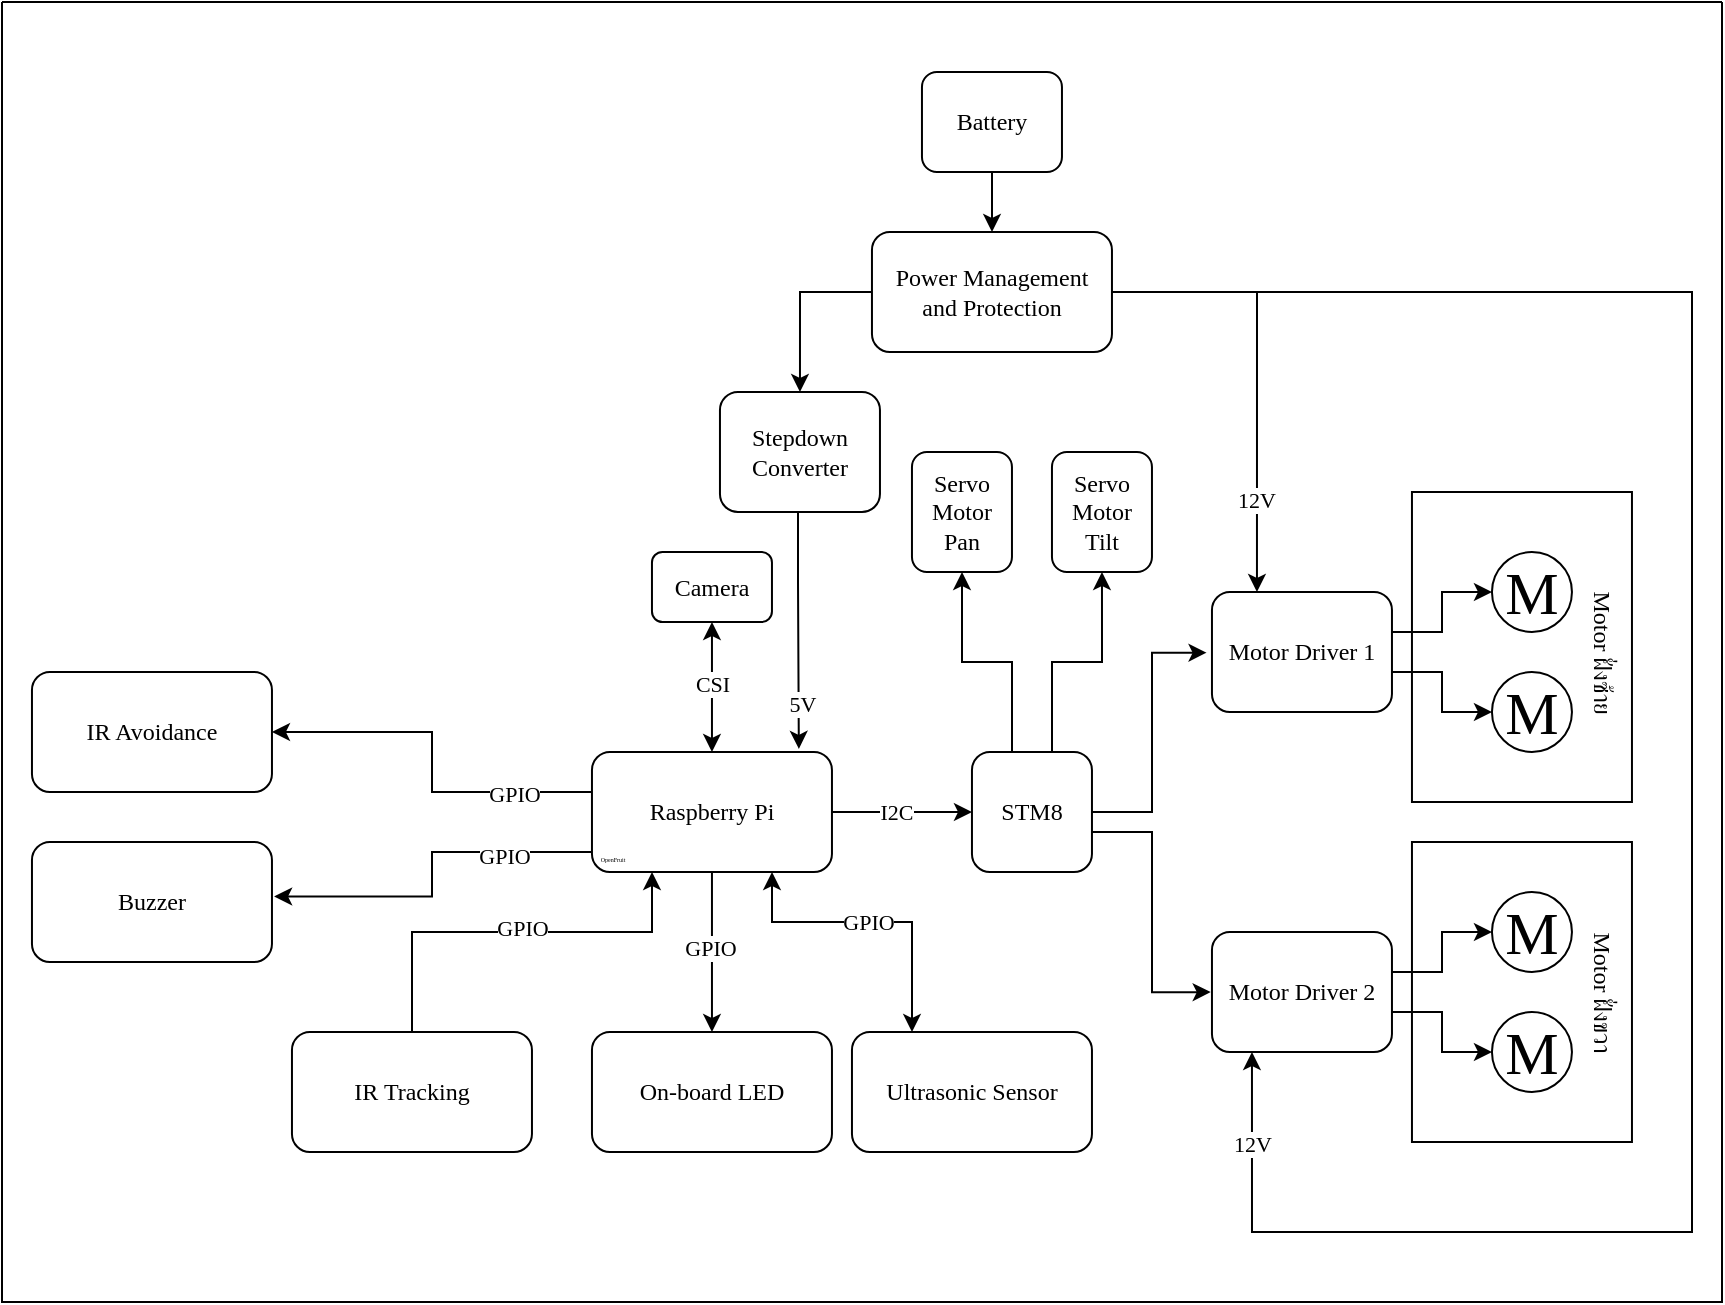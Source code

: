 <mxfile version="26.0.9">
  <diagram name="Page-1" id="KJ2CoAAkBJzV66dclzXa">
    <mxGraphModel dx="1185" dy="688" grid="1" gridSize="10" guides="1" tooltips="1" connect="1" arrows="1" fold="1" page="1" pageScale="1" pageWidth="2336" pageHeight="1654" math="0" shadow="0">
      <root>
        <mxCell id="0" />
        <mxCell id="1" parent="0" />
        <mxCell id="oN9IETQt-yYeFzmijskH-64" value="" style="swimlane;startSize=0;fontFamily=Bai Jamjuree;" parent="1" vertex="1">
          <mxGeometry x="700" y="230" width="860" height="650" as="geometry">
            <mxRectangle x="700" y="230" width="50" height="40" as="alternateBounds" />
          </mxGeometry>
        </mxCell>
        <mxCell id="oN9IETQt-yYeFzmijskH-3" style="edgeStyle=orthogonalEdgeStyle;rounded=0;orthogonalLoop=1;jettySize=auto;html=1;entryX=0;entryY=0.5;entryDx=0;entryDy=0;fontFamily=Bai Jamjuree;" parent="oN9IETQt-yYeFzmijskH-64" source="oN9IETQt-yYeFzmijskH-1" target="oN9IETQt-yYeFzmijskH-2" edge="1">
          <mxGeometry relative="1" as="geometry" />
        </mxCell>
        <mxCell id="oN9IETQt-yYeFzmijskH-44" value="I2C" style="edgeLabel;html=1;align=center;verticalAlign=middle;resizable=0;points=[];fontFamily=Bai Jamjuree;" parent="oN9IETQt-yYeFzmijskH-3" vertex="1" connectable="0">
          <mxGeometry x="-0.086" relative="1" as="geometry">
            <mxPoint as="offset" />
          </mxGeometry>
        </mxCell>
        <mxCell id="oN9IETQt-yYeFzmijskH-26" style="edgeStyle=orthogonalEdgeStyle;rounded=0;orthogonalLoop=1;jettySize=auto;html=1;startArrow=classic;startFill=1;fontFamily=Bai Jamjuree;" parent="oN9IETQt-yYeFzmijskH-64" source="oN9IETQt-yYeFzmijskH-1" target="oN9IETQt-yYeFzmijskH-27" edge="1">
          <mxGeometry relative="1" as="geometry">
            <mxPoint x="354.98" y="305" as="targetPoint" />
          </mxGeometry>
        </mxCell>
        <mxCell id="oN9IETQt-yYeFzmijskH-38" value="CSI" style="edgeLabel;html=1;align=center;verticalAlign=middle;resizable=0;points=[];fontFamily=Bai Jamjuree;" parent="oN9IETQt-yYeFzmijskH-26" vertex="1" connectable="0">
          <mxGeometry x="0.221" y="1" relative="1" as="geometry">
            <mxPoint x="1" y="5" as="offset" />
          </mxGeometry>
        </mxCell>
        <mxCell id="oN9IETQt-yYeFzmijskH-28" style="edgeStyle=orthogonalEdgeStyle;rounded=0;orthogonalLoop=1;jettySize=auto;html=1;startArrow=classic;startFill=1;fontFamily=Bai Jamjuree;" parent="oN9IETQt-yYeFzmijskH-64" source="oN9IETQt-yYeFzmijskH-1" target="oN9IETQt-yYeFzmijskH-29" edge="1">
          <mxGeometry relative="1" as="geometry">
            <mxPoint x="354.98" y="495" as="targetPoint" />
            <Array as="points">
              <mxPoint x="384.98" y="460" />
              <mxPoint x="454.98" y="460" />
            </Array>
          </mxGeometry>
        </mxCell>
        <mxCell id="oN9IETQt-yYeFzmijskH-43" value="GPIO" style="edgeLabel;html=1;align=center;verticalAlign=middle;resizable=0;points=[];fontFamily=Bai Jamjuree;" parent="oN9IETQt-yYeFzmijskH-28" vertex="1" connectable="0">
          <mxGeometry x="-0.03" relative="1" as="geometry">
            <mxPoint as="offset" />
          </mxGeometry>
        </mxCell>
        <mxCell id="oN9IETQt-yYeFzmijskH-30" style="edgeStyle=orthogonalEdgeStyle;rounded=0;orthogonalLoop=1;jettySize=auto;html=1;fontFamily=Bai Jamjuree;" parent="oN9IETQt-yYeFzmijskH-64" source="oN9IETQt-yYeFzmijskH-1" target="oN9IETQt-yYeFzmijskH-31" edge="1">
          <mxGeometry relative="1" as="geometry">
            <mxPoint x="194.98" y="315" as="targetPoint" />
            <Array as="points">
              <mxPoint x="214.98" y="395" />
              <mxPoint x="214.98" y="365" />
            </Array>
          </mxGeometry>
        </mxCell>
        <mxCell id="oN9IETQt-yYeFzmijskH-39" value="GPIO" style="edgeLabel;html=1;align=center;verticalAlign=middle;resizable=0;points=[];fontFamily=Bai Jamjuree;" parent="oN9IETQt-yYeFzmijskH-30" vertex="1" connectable="0">
          <mxGeometry x="-0.585" y="1" relative="1" as="geometry">
            <mxPoint as="offset" />
          </mxGeometry>
        </mxCell>
        <mxCell id="oN9IETQt-yYeFzmijskH-32" style="edgeStyle=orthogonalEdgeStyle;rounded=0;orthogonalLoop=1;jettySize=auto;html=1;entryX=1.009;entryY=0.454;entryDx=0;entryDy=0;entryPerimeter=0;fontFamily=Bai Jamjuree;" parent="oN9IETQt-yYeFzmijskH-64" source="oN9IETQt-yYeFzmijskH-1" target="oN9IETQt-yYeFzmijskH-33" edge="1">
          <mxGeometry relative="1" as="geometry">
            <mxPoint x="174.98" y="475" as="targetPoint" />
            <Array as="points">
              <mxPoint x="214.98" y="425" />
              <mxPoint x="214.98" y="447" />
            </Array>
          </mxGeometry>
        </mxCell>
        <mxCell id="oN9IETQt-yYeFzmijskH-40" value="GPIO" style="edgeLabel;html=1;align=center;verticalAlign=middle;resizable=0;points=[];fontFamily=Bai Jamjuree;" parent="oN9IETQt-yYeFzmijskH-32" vertex="1" connectable="0">
          <mxGeometry x="-0.507" y="2" relative="1" as="geometry">
            <mxPoint as="offset" />
          </mxGeometry>
        </mxCell>
        <mxCell id="oN9IETQt-yYeFzmijskH-34" style="edgeStyle=orthogonalEdgeStyle;rounded=0;orthogonalLoop=1;jettySize=auto;html=1;startArrow=classic;startFill=1;endArrow=none;endFill=0;fontFamily=Bai Jamjuree;" parent="oN9IETQt-yYeFzmijskH-64" source="oN9IETQt-yYeFzmijskH-1" target="oN9IETQt-yYeFzmijskH-35" edge="1">
          <mxGeometry relative="1" as="geometry">
            <mxPoint x="204.98" y="505" as="targetPoint" />
            <Array as="points">
              <mxPoint x="324.98" y="465" />
              <mxPoint x="204.98" y="465" />
            </Array>
          </mxGeometry>
        </mxCell>
        <mxCell id="oN9IETQt-yYeFzmijskH-41" value="GPIO" style="edgeLabel;html=1;align=center;verticalAlign=middle;resizable=0;points=[];fontFamily=Bai Jamjuree;" parent="oN9IETQt-yYeFzmijskH-34" vertex="1" connectable="0">
          <mxGeometry x="-0.044" y="-2" relative="1" as="geometry">
            <mxPoint as="offset" />
          </mxGeometry>
        </mxCell>
        <mxCell id="oN9IETQt-yYeFzmijskH-36" style="edgeStyle=orthogonalEdgeStyle;rounded=0;orthogonalLoop=1;jettySize=auto;html=1;fontFamily=Bai Jamjuree;" parent="oN9IETQt-yYeFzmijskH-64" source="oN9IETQt-yYeFzmijskH-1" target="oN9IETQt-yYeFzmijskH-37" edge="1">
          <mxGeometry relative="1" as="geometry">
            <mxPoint x="354.98" y="545" as="targetPoint" />
          </mxGeometry>
        </mxCell>
        <mxCell id="oN9IETQt-yYeFzmijskH-42" value="GPIO" style="edgeLabel;html=1;align=center;verticalAlign=middle;resizable=0;points=[];fontFamily=Bai Jamjuree;" parent="oN9IETQt-yYeFzmijskH-36" vertex="1" connectable="0">
          <mxGeometry x="-0.051" y="-1" relative="1" as="geometry">
            <mxPoint as="offset" />
          </mxGeometry>
        </mxCell>
        <mxCell id="oN9IETQt-yYeFzmijskH-1" value="Raspberry Pi" style="rounded=1;whiteSpace=wrap;html=1;fontFamily=Bai Jamjuree;" parent="oN9IETQt-yYeFzmijskH-64" vertex="1">
          <mxGeometry x="294.98" y="375" width="120" height="60" as="geometry" />
        </mxCell>
        <mxCell id="oN9IETQt-yYeFzmijskH-7" style="edgeStyle=orthogonalEdgeStyle;rounded=0;orthogonalLoop=1;jettySize=auto;html=1;entryX=-0.007;entryY=0.501;entryDx=0;entryDy=0;entryPerimeter=0;fontFamily=Bai Jamjuree;" parent="oN9IETQt-yYeFzmijskH-64" source="oN9IETQt-yYeFzmijskH-2" target="oN9IETQt-yYeFzmijskH-16" edge="1">
          <mxGeometry relative="1" as="geometry">
            <mxPoint x="604.98" y="475" as="targetPoint" />
            <Array as="points">
              <mxPoint x="574.98" y="415" />
              <mxPoint x="574.98" y="495" />
            </Array>
          </mxGeometry>
        </mxCell>
        <mxCell id="oN9IETQt-yYeFzmijskH-22" style="edgeStyle=orthogonalEdgeStyle;rounded=0;orthogonalLoop=1;jettySize=auto;html=1;fontFamily=Bai Jamjuree;" parent="oN9IETQt-yYeFzmijskH-64" source="oN9IETQt-yYeFzmijskH-2" target="oN9IETQt-yYeFzmijskH-23" edge="1">
          <mxGeometry relative="1" as="geometry">
            <mxPoint x="514.98" y="285" as="targetPoint" />
            <Array as="points">
              <mxPoint x="504.98" y="330" />
              <mxPoint x="479.98" y="330" />
            </Array>
          </mxGeometry>
        </mxCell>
        <mxCell id="oN9IETQt-yYeFzmijskH-25" style="edgeStyle=orthogonalEdgeStyle;rounded=0;orthogonalLoop=1;jettySize=auto;html=1;entryX=0.5;entryY=1;entryDx=0;entryDy=0;fontFamily=Bai Jamjuree;" parent="oN9IETQt-yYeFzmijskH-64" source="oN9IETQt-yYeFzmijskH-2" target="oN9IETQt-yYeFzmijskH-24" edge="1">
          <mxGeometry relative="1" as="geometry">
            <Array as="points">
              <mxPoint x="524.98" y="330" />
              <mxPoint x="549.98" y="330" />
            </Array>
          </mxGeometry>
        </mxCell>
        <mxCell id="oN9IETQt-yYeFzmijskH-2" value="STM8" style="rounded=1;whiteSpace=wrap;html=1;fontFamily=Bai Jamjuree;" parent="oN9IETQt-yYeFzmijskH-64" vertex="1">
          <mxGeometry x="484.98" y="375" width="60" height="60" as="geometry" />
        </mxCell>
        <mxCell id="oN9IETQt-yYeFzmijskH-12" style="edgeStyle=orthogonalEdgeStyle;rounded=0;orthogonalLoop=1;jettySize=auto;html=1;entryX=0;entryY=0.5;entryDx=0;entryDy=0;fontFamily=Bai Jamjuree;" parent="oN9IETQt-yYeFzmijskH-64" source="oN9IETQt-yYeFzmijskH-4" target="oN9IETQt-yYeFzmijskH-10" edge="1">
          <mxGeometry relative="1" as="geometry">
            <Array as="points">
              <mxPoint x="719.98" y="335" />
              <mxPoint x="719.98" y="355" />
            </Array>
          </mxGeometry>
        </mxCell>
        <mxCell id="oN9IETQt-yYeFzmijskH-4" value="Motor Driver 1" style="rounded=1;whiteSpace=wrap;html=1;fontFamily=Bai Jamjuree;" parent="oN9IETQt-yYeFzmijskH-64" vertex="1">
          <mxGeometry x="604.98" y="295" width="90" height="60" as="geometry" />
        </mxCell>
        <mxCell id="oN9IETQt-yYeFzmijskH-6" style="edgeStyle=orthogonalEdgeStyle;rounded=0;orthogonalLoop=1;jettySize=auto;html=1;entryX=-0.03;entryY=0.506;entryDx=0;entryDy=0;entryPerimeter=0;fontFamily=Bai Jamjuree;" parent="oN9IETQt-yYeFzmijskH-64" source="oN9IETQt-yYeFzmijskH-2" target="oN9IETQt-yYeFzmijskH-4" edge="1">
          <mxGeometry relative="1" as="geometry">
            <Array as="points">
              <mxPoint x="574.98" y="405" />
              <mxPoint x="574.98" y="325" />
            </Array>
          </mxGeometry>
        </mxCell>
        <mxCell id="oN9IETQt-yYeFzmijskH-9" value="&lt;font style=&quot;font-size: 30px;&quot;&gt;M&lt;/font&gt;" style="ellipse;whiteSpace=wrap;html=1;fontFamily=Bai Jamjuree;" parent="oN9IETQt-yYeFzmijskH-64" vertex="1">
          <mxGeometry x="744.98" y="275" width="40" height="40" as="geometry" />
        </mxCell>
        <mxCell id="oN9IETQt-yYeFzmijskH-10" value="&lt;font style=&quot;font-size: 30px;&quot;&gt;M&lt;/font&gt;" style="ellipse;whiteSpace=wrap;html=1;fontFamily=Bai Jamjuree;" parent="oN9IETQt-yYeFzmijskH-64" vertex="1">
          <mxGeometry x="744.98" y="335" width="40" height="40" as="geometry" />
        </mxCell>
        <mxCell id="oN9IETQt-yYeFzmijskH-11" style="edgeStyle=orthogonalEdgeStyle;rounded=0;orthogonalLoop=1;jettySize=auto;html=1;entryX=0;entryY=0.5;entryDx=0;entryDy=0;fontFamily=Bai Jamjuree;" parent="oN9IETQt-yYeFzmijskH-64" source="oN9IETQt-yYeFzmijskH-4" target="oN9IETQt-yYeFzmijskH-9" edge="1">
          <mxGeometry relative="1" as="geometry">
            <Array as="points">
              <mxPoint x="719.98" y="315" />
              <mxPoint x="719.98" y="295" />
            </Array>
          </mxGeometry>
        </mxCell>
        <mxCell id="oN9IETQt-yYeFzmijskH-13" value="" style="rounded=0;whiteSpace=wrap;html=1;fillColor=none;fontFamily=Bai Jamjuree;" parent="oN9IETQt-yYeFzmijskH-64" vertex="1">
          <mxGeometry x="704.98" y="245" width="110" height="155" as="geometry" />
        </mxCell>
        <mxCell id="oN9IETQt-yYeFzmijskH-14" value="&lt;font&gt;Motor&lt;/font&gt;&lt;font&gt; ฝั่งซ้าย&lt;/font&gt;" style="text;html=1;align=center;verticalAlign=middle;resizable=0;points=[];autosize=1;strokeColor=none;fillColor=none;rotation=90;fontFamily=Bai Jamjuree;" parent="oN9IETQt-yYeFzmijskH-64" vertex="1">
          <mxGeometry x="754.98" y="310" width="90" height="30" as="geometry" />
        </mxCell>
        <mxCell id="oN9IETQt-yYeFzmijskH-15" style="edgeStyle=orthogonalEdgeStyle;rounded=0;orthogonalLoop=1;jettySize=auto;html=1;entryX=0;entryY=0.5;entryDx=0;entryDy=0;fontFamily=Bai Jamjuree;" parent="oN9IETQt-yYeFzmijskH-64" source="oN9IETQt-yYeFzmijskH-16" target="oN9IETQt-yYeFzmijskH-18" edge="1">
          <mxGeometry relative="1" as="geometry">
            <Array as="points">
              <mxPoint x="719.98" y="505" />
              <mxPoint x="719.98" y="525" />
            </Array>
          </mxGeometry>
        </mxCell>
        <mxCell id="oN9IETQt-yYeFzmijskH-16" value="Motor Driver 2" style="rounded=1;whiteSpace=wrap;html=1;fontFamily=Bai Jamjuree;" parent="oN9IETQt-yYeFzmijskH-64" vertex="1">
          <mxGeometry x="604.98" y="465" width="90" height="60" as="geometry" />
        </mxCell>
        <mxCell id="oN9IETQt-yYeFzmijskH-17" value="&lt;font style=&quot;font-size: 30px;&quot;&gt;M&lt;/font&gt;" style="ellipse;whiteSpace=wrap;html=1;fontFamily=Bai Jamjuree;" parent="oN9IETQt-yYeFzmijskH-64" vertex="1">
          <mxGeometry x="744.98" y="445" width="40" height="40" as="geometry" />
        </mxCell>
        <mxCell id="oN9IETQt-yYeFzmijskH-18" value="&lt;font style=&quot;font-size: 30px;&quot;&gt;M&lt;/font&gt;" style="ellipse;whiteSpace=wrap;html=1;fontFamily=Bai Jamjuree;" parent="oN9IETQt-yYeFzmijskH-64" vertex="1">
          <mxGeometry x="744.98" y="505" width="40" height="40" as="geometry" />
        </mxCell>
        <mxCell id="oN9IETQt-yYeFzmijskH-19" style="edgeStyle=orthogonalEdgeStyle;rounded=0;orthogonalLoop=1;jettySize=auto;html=1;entryX=0;entryY=0.5;entryDx=0;entryDy=0;fontFamily=Bai Jamjuree;" parent="oN9IETQt-yYeFzmijskH-64" source="oN9IETQt-yYeFzmijskH-16" target="oN9IETQt-yYeFzmijskH-17" edge="1">
          <mxGeometry relative="1" as="geometry">
            <Array as="points">
              <mxPoint x="719.98" y="485" />
              <mxPoint x="719.98" y="465" />
            </Array>
          </mxGeometry>
        </mxCell>
        <mxCell id="oN9IETQt-yYeFzmijskH-20" value="" style="rounded=0;whiteSpace=wrap;html=1;fillColor=none;fontFamily=Bai Jamjuree;" parent="oN9IETQt-yYeFzmijskH-64" vertex="1">
          <mxGeometry x="704.98" y="420" width="110" height="150" as="geometry" />
        </mxCell>
        <mxCell id="oN9IETQt-yYeFzmijskH-21" value="&lt;font&gt;Motor&lt;/font&gt;&lt;font&gt; ฝั่งขวา&lt;/font&gt;" style="text;html=1;align=center;verticalAlign=middle;resizable=0;points=[];autosize=1;strokeColor=none;fillColor=none;rotation=90;fontFamily=Bai Jamjuree;" parent="oN9IETQt-yYeFzmijskH-64" vertex="1">
          <mxGeometry x="754.98" y="480" width="90" height="30" as="geometry" />
        </mxCell>
        <mxCell id="oN9IETQt-yYeFzmijskH-23" value="&lt;font&gt;Servo Motor&lt;/font&gt;&lt;div&gt;&lt;font&gt;Pan&lt;/font&gt;&lt;/div&gt;" style="rounded=1;whiteSpace=wrap;html=1;fontFamily=Bai Jamjuree;" parent="oN9IETQt-yYeFzmijskH-64" vertex="1">
          <mxGeometry x="454.98" y="225" width="50" height="60" as="geometry" />
        </mxCell>
        <mxCell id="oN9IETQt-yYeFzmijskH-24" value="&lt;font&gt;Servo Motor&lt;/font&gt;&lt;div&gt;&lt;font&gt;Tilt&lt;/font&gt;&lt;/div&gt;" style="rounded=1;whiteSpace=wrap;html=1;fontFamily=Bai Jamjuree;" parent="oN9IETQt-yYeFzmijskH-64" vertex="1">
          <mxGeometry x="524.98" y="225" width="50" height="60" as="geometry" />
        </mxCell>
        <mxCell id="oN9IETQt-yYeFzmijskH-27" value="&lt;font&gt;Camera&lt;/font&gt;" style="rounded=1;whiteSpace=wrap;html=1;fontFamily=Bai Jamjuree;" parent="oN9IETQt-yYeFzmijskH-64" vertex="1">
          <mxGeometry x="324.98" y="275" width="60" height="35" as="geometry" />
        </mxCell>
        <mxCell id="oN9IETQt-yYeFzmijskH-29" value="&lt;font&gt;Ultrasonic Sensor&lt;/font&gt;" style="rounded=1;whiteSpace=wrap;html=1;fontFamily=Bai Jamjuree;" parent="oN9IETQt-yYeFzmijskH-64" vertex="1">
          <mxGeometry x="424.98" y="515" width="120" height="60" as="geometry" />
        </mxCell>
        <mxCell id="oN9IETQt-yYeFzmijskH-31" value="IR Avoidance" style="rounded=1;whiteSpace=wrap;html=1;fontFamily=Bai Jamjuree;" parent="oN9IETQt-yYeFzmijskH-64" vertex="1">
          <mxGeometry x="14.98" y="335" width="120" height="60" as="geometry" />
        </mxCell>
        <mxCell id="oN9IETQt-yYeFzmijskH-33" value="Buzzer" style="rounded=1;whiteSpace=wrap;html=1;fontFamily=Bai Jamjuree;" parent="oN9IETQt-yYeFzmijskH-64" vertex="1">
          <mxGeometry x="14.98" y="420" width="120" height="60" as="geometry" />
        </mxCell>
        <mxCell id="oN9IETQt-yYeFzmijskH-35" value="IR Tracking" style="rounded=1;whiteSpace=wrap;html=1;fontFamily=Bai Jamjuree;" parent="oN9IETQt-yYeFzmijskH-64" vertex="1">
          <mxGeometry x="144.98" y="515" width="120" height="60" as="geometry" />
        </mxCell>
        <mxCell id="oN9IETQt-yYeFzmijskH-37" value="On-board LED" style="rounded=1;whiteSpace=wrap;html=1;fontFamily=Bai Jamjuree;" parent="oN9IETQt-yYeFzmijskH-64" vertex="1">
          <mxGeometry x="294.98" y="515" width="120" height="60" as="geometry" />
        </mxCell>
        <mxCell id="oN9IETQt-yYeFzmijskH-49" style="edgeStyle=orthogonalEdgeStyle;rounded=0;orthogonalLoop=1;jettySize=auto;html=1;fontFamily=Bai Jamjuree;" parent="oN9IETQt-yYeFzmijskH-64" source="oN9IETQt-yYeFzmijskH-48" target="oN9IETQt-yYeFzmijskH-50" edge="1">
          <mxGeometry relative="1" as="geometry">
            <mxPoint x="494.98" y="135" as="targetPoint" />
          </mxGeometry>
        </mxCell>
        <mxCell id="oN9IETQt-yYeFzmijskH-48" value="Battery" style="rounded=1;whiteSpace=wrap;html=1;fontFamily=Bai Jamjuree;" parent="oN9IETQt-yYeFzmijskH-64" vertex="1">
          <mxGeometry x="459.98" y="35" width="70" height="50" as="geometry" />
        </mxCell>
        <mxCell id="oN9IETQt-yYeFzmijskH-53" style="edgeStyle=orthogonalEdgeStyle;rounded=0;orthogonalLoop=1;jettySize=auto;html=1;entryX=0.25;entryY=0;entryDx=0;entryDy=0;fontFamily=Bai Jamjuree;" parent="oN9IETQt-yYeFzmijskH-64" source="oN9IETQt-yYeFzmijskH-50" target="oN9IETQt-yYeFzmijskH-4" edge="1">
          <mxGeometry relative="1" as="geometry" />
        </mxCell>
        <mxCell id="oN9IETQt-yYeFzmijskH-55" value="12V" style="edgeLabel;html=1;align=center;verticalAlign=middle;resizable=0;points=[];fontFamily=Bai Jamjuree;" parent="oN9IETQt-yYeFzmijskH-53" vertex="1" connectable="0">
          <mxGeometry x="0.243" y="-1" relative="1" as="geometry">
            <mxPoint y="38" as="offset" />
          </mxGeometry>
        </mxCell>
        <mxCell id="oN9IETQt-yYeFzmijskH-50" value="Power Management&lt;div&gt;and Protection&lt;/div&gt;" style="rounded=1;whiteSpace=wrap;html=1;fontFamily=Bai Jamjuree;" parent="oN9IETQt-yYeFzmijskH-64" vertex="1">
          <mxGeometry x="434.98" y="115" width="120" height="60" as="geometry" />
        </mxCell>
        <mxCell id="oN9IETQt-yYeFzmijskH-52" style="edgeStyle=orthogonalEdgeStyle;rounded=0;orthogonalLoop=1;jettySize=auto;html=1;entryX=0.862;entryY=-0.026;entryDx=0;entryDy=0;entryPerimeter=0;fontFamily=Bai Jamjuree;" parent="oN9IETQt-yYeFzmijskH-64" source="oN9IETQt-yYeFzmijskH-58" target="oN9IETQt-yYeFzmijskH-1" edge="1">
          <mxGeometry relative="1" as="geometry">
            <Array as="points">
              <mxPoint x="397.98" y="290" />
              <mxPoint x="397.98" y="290" />
            </Array>
          </mxGeometry>
        </mxCell>
        <mxCell id="oN9IETQt-yYeFzmijskH-57" value="&lt;font&gt;5V&lt;/font&gt;" style="edgeLabel;html=1;align=center;verticalAlign=middle;resizable=0;points=[];fontFamily=Bai Jamjuree;" parent="oN9IETQt-yYeFzmijskH-52" vertex="1" connectable="0">
          <mxGeometry x="0.625" y="1" relative="1" as="geometry">
            <mxPoint as="offset" />
          </mxGeometry>
        </mxCell>
        <mxCell id="oN9IETQt-yYeFzmijskH-54" style="edgeStyle=orthogonalEdgeStyle;rounded=0;orthogonalLoop=1;jettySize=auto;html=1;exitX=1;exitY=0.5;exitDx=0;exitDy=0;fontFamily=Bai Jamjuree;" parent="oN9IETQt-yYeFzmijskH-64" source="oN9IETQt-yYeFzmijskH-50" edge="1">
          <mxGeometry relative="1" as="geometry">
            <mxPoint x="624.98" y="525" as="targetPoint" />
            <Array as="points">
              <mxPoint x="844.98" y="145" />
              <mxPoint x="844.98" y="615" />
              <mxPoint x="624.98" y="615" />
            </Array>
          </mxGeometry>
        </mxCell>
        <mxCell id="oN9IETQt-yYeFzmijskH-56" value="12V" style="edgeLabel;html=1;align=center;verticalAlign=middle;resizable=0;points=[];fontFamily=Bai Jamjuree;" parent="oN9IETQt-yYeFzmijskH-54" vertex="1" connectable="0">
          <mxGeometry x="-0.169" y="-2" relative="1" as="geometry">
            <mxPoint x="-218" y="271" as="offset" />
          </mxGeometry>
        </mxCell>
        <mxCell id="oN9IETQt-yYeFzmijskH-59" value="" style="edgeStyle=orthogonalEdgeStyle;rounded=0;orthogonalLoop=1;jettySize=auto;html=1;exitX=0;exitY=0.5;exitDx=0;exitDy=0;entryX=0.5;entryY=0;entryDx=0;entryDy=0;fontFamily=Bai Jamjuree;" parent="oN9IETQt-yYeFzmijskH-64" source="oN9IETQt-yYeFzmijskH-50" target="oN9IETQt-yYeFzmijskH-58" edge="1">
          <mxGeometry relative="1" as="geometry">
            <mxPoint x="434.98" y="135" as="sourcePoint" />
            <mxPoint x="394.98" y="163" as="targetPoint" />
            <Array as="points">
              <mxPoint x="398.98" y="145" />
            </Array>
          </mxGeometry>
        </mxCell>
        <mxCell id="oN9IETQt-yYeFzmijskH-58" value="Stepdown Converter" style="rounded=1;whiteSpace=wrap;html=1;fontFamily=Bai Jamjuree;" parent="oN9IETQt-yYeFzmijskH-64" vertex="1">
          <mxGeometry x="358.98" y="195" width="80" height="60" as="geometry" />
        </mxCell>
        <mxCell id="oN9IETQt-yYeFzmijskH-63" value="&lt;font style=&quot;font-size: 3px;&quot;&gt;OpenFruit&lt;/font&gt;" style="text;html=1;align=center;verticalAlign=middle;resizable=0;points=[];autosize=1;strokeColor=none;fillColor=none;fontFamily=Bai Jamjuree;" parent="oN9IETQt-yYeFzmijskH-64" vertex="1">
          <mxGeometry x="284.98" y="411" width="40" height="30" as="geometry" />
        </mxCell>
      </root>
    </mxGraphModel>
  </diagram>
</mxfile>
